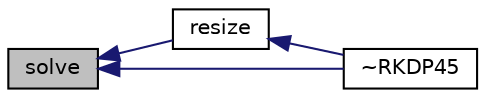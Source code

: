 digraph "solve"
{
  bgcolor="transparent";
  edge [fontname="Helvetica",fontsize="10",labelfontname="Helvetica",labelfontsize="10"];
  node [fontname="Helvetica",fontsize="10",shape=record];
  rankdir="LR";
  Node132 [label="solve",height=0.2,width=0.4,color="black", fillcolor="grey75", style="filled", fontcolor="black"];
  Node132 -> Node133 [dir="back",color="midnightblue",fontsize="10",style="solid",fontname="Helvetica"];
  Node133 [label="resize",height=0.2,width=0.4,color="black",URL="$a26701.html#a6f8c40b3cee982c73152b661f079e3c4",tooltip="Resize the ODE solver. "];
  Node133 -> Node134 [dir="back",color="midnightblue",fontsize="10",style="solid",fontname="Helvetica"];
  Node134 [label="~RKDP45",height=0.2,width=0.4,color="black",URL="$a26701.html#a91e33cd6b66201905f63afe6355f0f30",tooltip="Destructor. "];
  Node132 -> Node134 [dir="back",color="midnightblue",fontsize="10",style="solid",fontname="Helvetica"];
}
